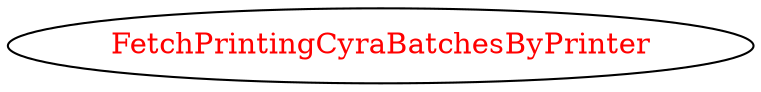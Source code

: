 digraph dependencyGraph {
 concentrate=true;
 ranksep="2.0";
 rankdir="LR"; 
 splines="ortho";
"FetchPrintingCyraBatchesByPrinter" [fontcolor="red"];
}